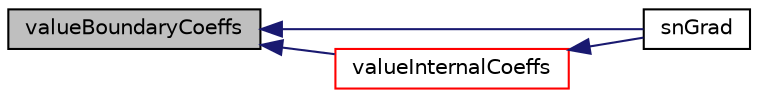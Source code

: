 digraph "valueBoundaryCoeffs"
{
  bgcolor="transparent";
  edge [fontname="Helvetica",fontsize="10",labelfontname="Helvetica",labelfontsize="10"];
  node [fontname="Helvetica",fontsize="10",shape=record];
  rankdir="LR";
  Node1 [label="valueBoundaryCoeffs",height=0.2,width=0.4,color="black", fillcolor="grey75", style="filled", fontcolor="black"];
  Node1 -> Node2 [dir="back",color="midnightblue",fontsize="10",style="solid",fontname="Helvetica"];
  Node2 [label="snGrad",height=0.2,width=0.4,color="black",URL="$a02993.html#a8fad3499809abc76315bdd9b48584636",tooltip="Return gradient at boundary. "];
  Node1 -> Node3 [dir="back",color="midnightblue",fontsize="10",style="solid",fontname="Helvetica"];
  Node3 [label="valueInternalCoeffs",height=0.2,width=0.4,color="red",URL="$a02993.html#aecf904aa82a487e651b8efadb674139d",tooltip="Return the matrix diagonal coefficients corresponding to the. "];
  Node3 -> Node2 [dir="back",color="midnightblue",fontsize="10",style="solid",fontname="Helvetica"];
}
